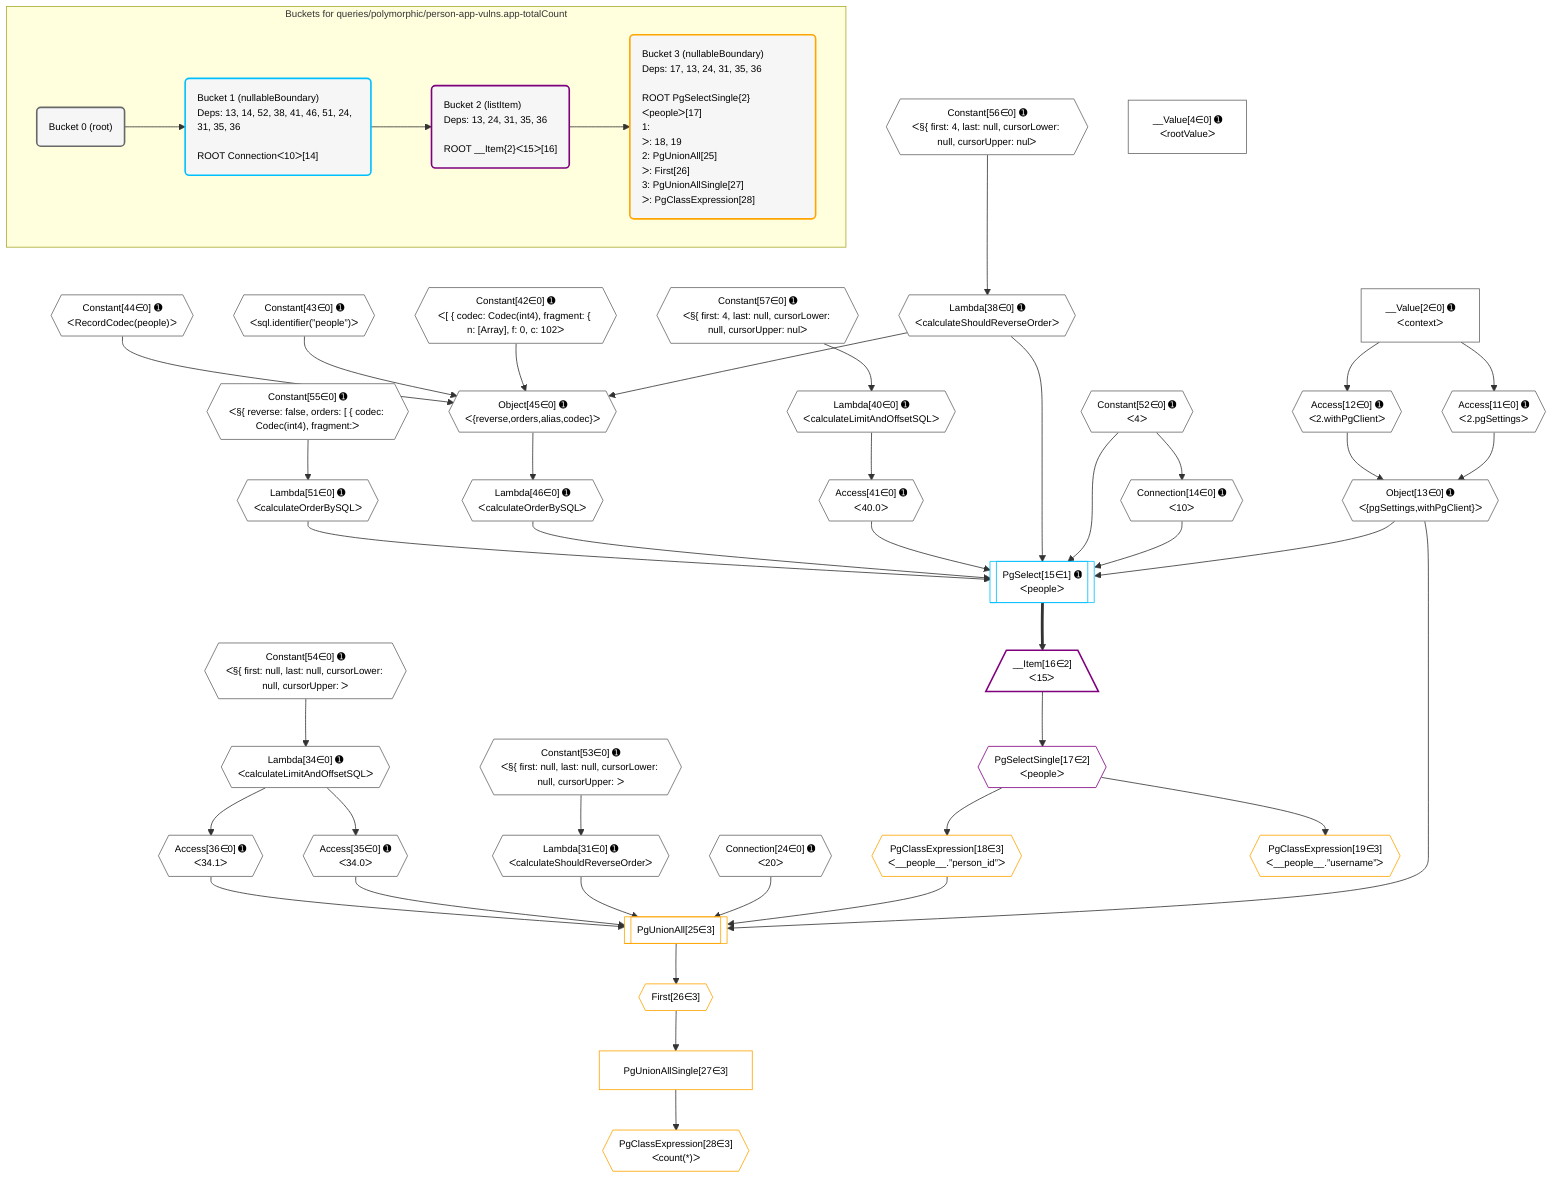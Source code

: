 %%{init: {'themeVariables': { 'fontSize': '12px'}}}%%
graph TD
    classDef path fill:#eee,stroke:#000,color:#000
    classDef plan fill:#fff,stroke-width:1px,color:#000
    classDef itemplan fill:#fff,stroke-width:2px,color:#000
    classDef unbatchedplan fill:#dff,stroke-width:1px,color:#000
    classDef sideeffectplan fill:#fcc,stroke-width:2px,color:#000
    classDef bucket fill:#f6f6f6,color:#000,stroke-width:2px,text-align:left


    %% plan dependencies
    Object45{{"Object[45∈0] ➊<br />ᐸ{reverse,orders,alias,codec}ᐳ"}}:::plan
    Lambda38{{"Lambda[38∈0] ➊<br />ᐸcalculateShouldReverseOrderᐳ"}}:::plan
    Constant42{{"Constant[42∈0] ➊<br />ᐸ[ { codec: Codec(int4), fragment: { n: [Array], f: 0, c: 102ᐳ"}}:::plan
    Constant43{{"Constant[43∈0] ➊<br />ᐸsql.identifier(”people”)ᐳ"}}:::plan
    Constant44{{"Constant[44∈0] ➊<br />ᐸRecordCodec(people)ᐳ"}}:::plan
    Lambda38 & Constant42 & Constant43 & Constant44 --> Object45
    Object13{{"Object[13∈0] ➊<br />ᐸ{pgSettings,withPgClient}ᐳ"}}:::plan
    Access11{{"Access[11∈0] ➊<br />ᐸ2.pgSettingsᐳ"}}:::plan
    Access12{{"Access[12∈0] ➊<br />ᐸ2.withPgClientᐳ"}}:::plan
    Access11 & Access12 --> Object13
    __Value2["__Value[2∈0] ➊<br />ᐸcontextᐳ"]:::plan
    __Value2 --> Access11
    __Value2 --> Access12
    Connection14{{"Connection[14∈0] ➊<br />ᐸ10ᐳ"}}:::plan
    Constant52{{"Constant[52∈0] ➊<br />ᐸ4ᐳ"}}:::plan
    Constant52 --> Connection14
    Lambda31{{"Lambda[31∈0] ➊<br />ᐸcalculateShouldReverseOrderᐳ"}}:::plan
    Constant53{{"Constant[53∈0] ➊<br />ᐸ§{ first: null, last: null, cursorLower: null, cursorUpper: ᐳ"}}:::plan
    Constant53 --> Lambda31
    Lambda34{{"Lambda[34∈0] ➊<br />ᐸcalculateLimitAndOffsetSQLᐳ"}}:::plan
    Constant54{{"Constant[54∈0] ➊<br />ᐸ§{ first: null, last: null, cursorLower: null, cursorUpper: ᐳ"}}:::plan
    Constant54 --> Lambda34
    Access35{{"Access[35∈0] ➊<br />ᐸ34.0ᐳ"}}:::plan
    Lambda34 --> Access35
    Access36{{"Access[36∈0] ➊<br />ᐸ34.1ᐳ"}}:::plan
    Lambda34 --> Access36
    Constant56{{"Constant[56∈0] ➊<br />ᐸ§{ first: 4, last: null, cursorLower: null, cursorUpper: nulᐳ"}}:::plan
    Constant56 --> Lambda38
    Lambda40{{"Lambda[40∈0] ➊<br />ᐸcalculateLimitAndOffsetSQLᐳ"}}:::plan
    Constant57{{"Constant[57∈0] ➊<br />ᐸ§{ first: 4, last: null, cursorLower: null, cursorUpper: nulᐳ"}}:::plan
    Constant57 --> Lambda40
    Access41{{"Access[41∈0] ➊<br />ᐸ40.0ᐳ"}}:::plan
    Lambda40 --> Access41
    Lambda46{{"Lambda[46∈0] ➊<br />ᐸcalculateOrderBySQLᐳ"}}:::plan
    Object45 --> Lambda46
    Lambda51{{"Lambda[51∈0] ➊<br />ᐸcalculateOrderBySQLᐳ"}}:::plan
    Constant55{{"Constant[55∈0] ➊<br />ᐸ§{ reverse: false, orders: [ { codec: Codec(int4), fragment:ᐳ"}}:::plan
    Constant55 --> Lambda51
    __Value4["__Value[4∈0] ➊<br />ᐸrootValueᐳ"]:::plan
    Connection24{{"Connection[24∈0] ➊<br />ᐸ20ᐳ"}}:::plan
    PgSelect15[["PgSelect[15∈1] ➊<br />ᐸpeopleᐳ"]]:::plan
    Object13 & Connection14 & Constant52 & Lambda38 & Access41 & Lambda46 & Lambda51 --> PgSelect15
    __Item16[/"__Item[16∈2]<br />ᐸ15ᐳ"\]:::itemplan
    PgSelect15 ==> __Item16
    PgSelectSingle17{{"PgSelectSingle[17∈2]<br />ᐸpeopleᐳ"}}:::plan
    __Item16 --> PgSelectSingle17
    PgUnionAll25[["PgUnionAll[25∈3]"]]:::plan
    PgClassExpression18{{"PgClassExpression[18∈3]<br />ᐸ__people__.”person_id”ᐳ"}}:::plan
    Object13 & PgClassExpression18 & Connection24 & Lambda31 & Access35 & Access36 --> PgUnionAll25
    PgSelectSingle17 --> PgClassExpression18
    PgClassExpression19{{"PgClassExpression[19∈3]<br />ᐸ__people__.”username”ᐳ"}}:::plan
    PgSelectSingle17 --> PgClassExpression19
    First26{{"First[26∈3]"}}:::plan
    PgUnionAll25 --> First26
    PgUnionAllSingle27["PgUnionAllSingle[27∈3]"]:::plan
    First26 --> PgUnionAllSingle27
    PgClassExpression28{{"PgClassExpression[28∈3]<br />ᐸcount(*)ᐳ"}}:::plan
    PgUnionAllSingle27 --> PgClassExpression28

    %% define steps

    subgraph "Buckets for queries/polymorphic/person-app-vulns.app-totalCount"
    Bucket0("Bucket 0 (root)"):::bucket
    classDef bucket0 stroke:#696969
    class Bucket0,__Value2,__Value4,Access11,Access12,Object13,Connection14,Connection24,Lambda31,Lambda34,Access35,Access36,Lambda38,Lambda40,Access41,Constant42,Constant43,Constant44,Object45,Lambda46,Lambda51,Constant52,Constant53,Constant54,Constant55,Constant56,Constant57 bucket0
    Bucket1("Bucket 1 (nullableBoundary)<br />Deps: 13, 14, 52, 38, 41, 46, 51, 24, 31, 35, 36<br /><br />ROOT Connectionᐸ10ᐳ[14]"):::bucket
    classDef bucket1 stroke:#00bfff
    class Bucket1,PgSelect15 bucket1
    Bucket2("Bucket 2 (listItem)<br />Deps: 13, 24, 31, 35, 36<br /><br />ROOT __Item{2}ᐸ15ᐳ[16]"):::bucket
    classDef bucket2 stroke:#7f007f
    class Bucket2,__Item16,PgSelectSingle17 bucket2
    Bucket3("Bucket 3 (nullableBoundary)<br />Deps: 17, 13, 24, 31, 35, 36<br /><br />ROOT PgSelectSingle{2}ᐸpeopleᐳ[17]<br />1: <br />ᐳ: 18, 19<br />2: PgUnionAll[25]<br />ᐳ: First[26]<br />3: PgUnionAllSingle[27]<br />ᐳ: PgClassExpression[28]"):::bucket
    classDef bucket3 stroke:#ffa500
    class Bucket3,PgClassExpression18,PgClassExpression19,PgUnionAll25,First26,PgUnionAllSingle27,PgClassExpression28 bucket3
    Bucket0 --> Bucket1
    Bucket1 --> Bucket2
    Bucket2 --> Bucket3
    end
